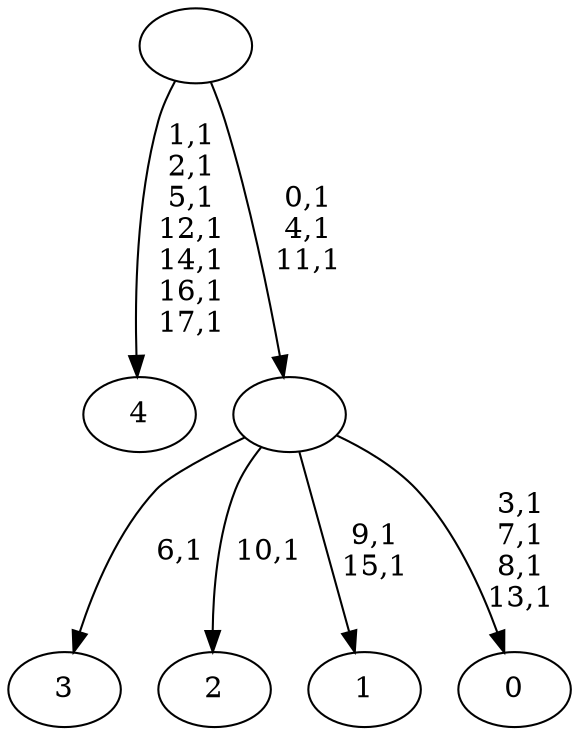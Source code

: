 digraph T {
	23 [label="4"]
	15 [label="3"]
	13 [label="2"]
	11 [label="1"]
	8 [label="0"]
	3 [label=""]
	0 [label=""]
	3 -> 8 [label="3,1\n7,1\n8,1\n13,1"]
	3 -> 11 [label="9,1\n15,1"]
	3 -> 13 [label="10,1"]
	3 -> 15 [label="6,1"]
	0 -> 3 [label="0,1\n4,1\n11,1"]
	0 -> 23 [label="1,1\n2,1\n5,1\n12,1\n14,1\n16,1\n17,1"]
}
